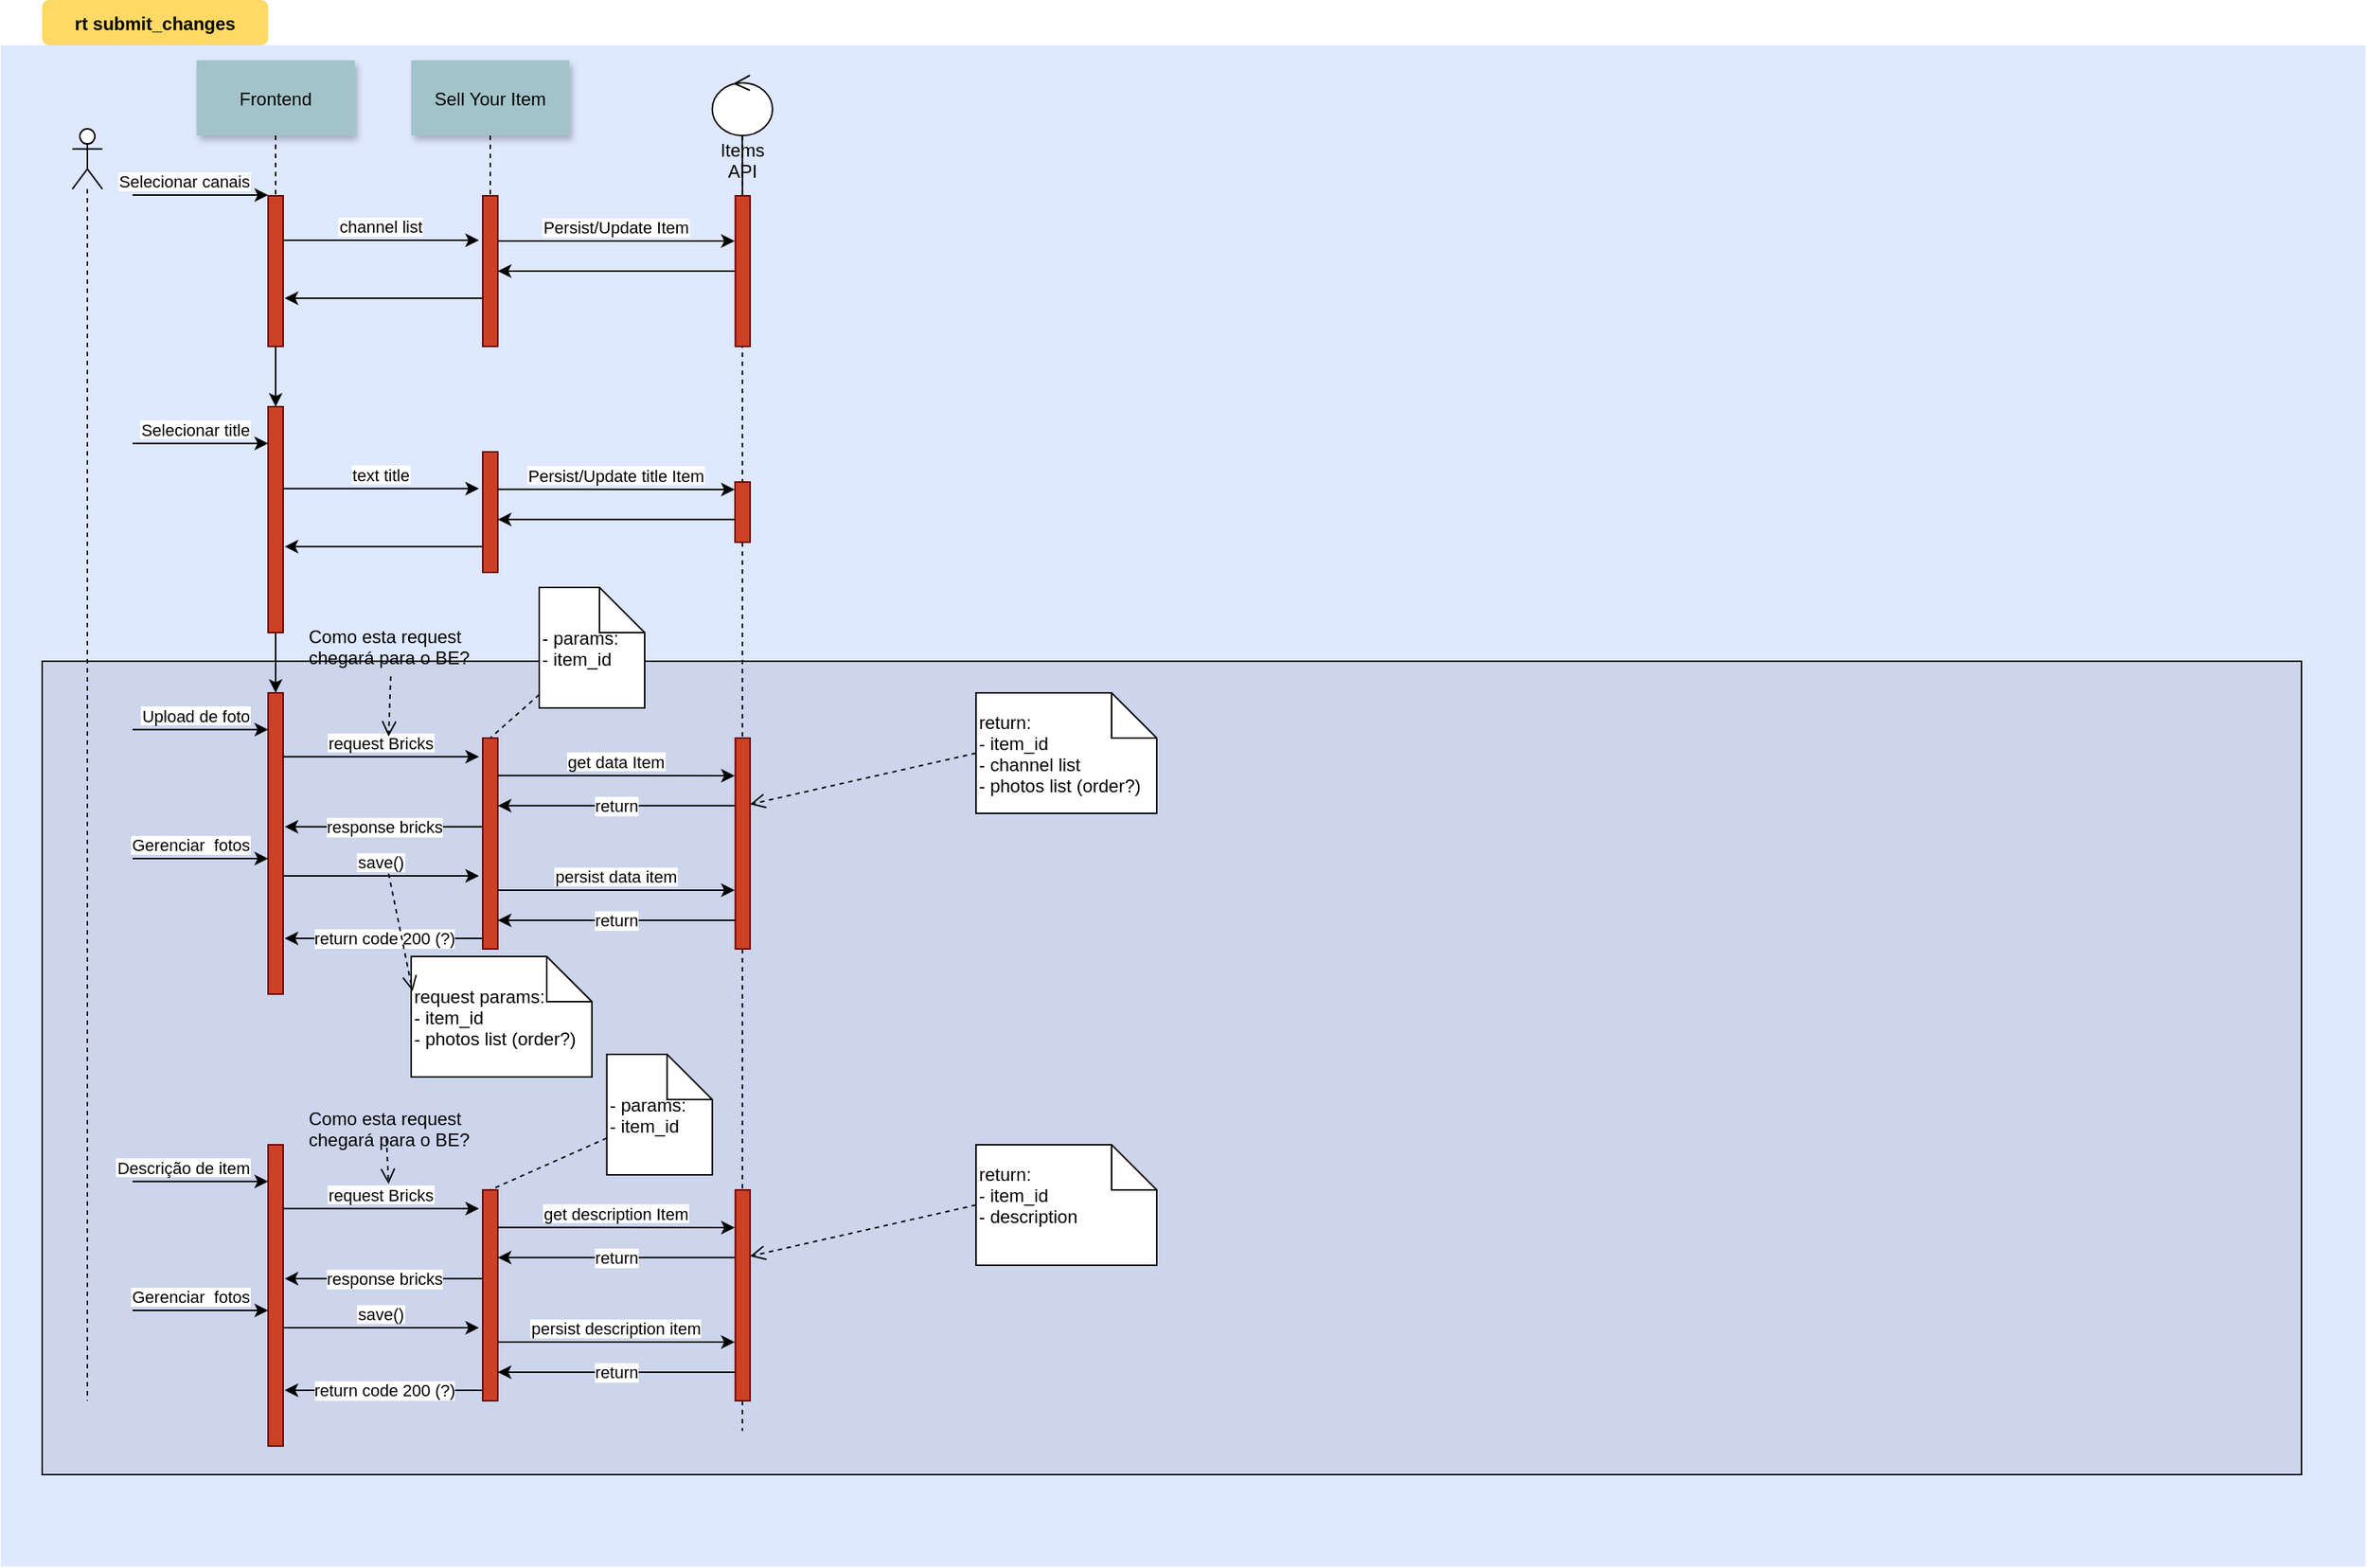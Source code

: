 <mxfile version="20.5.0" type="github">
  <diagram name="Page-1" id="9361dd3d-8414-5efd-6122-117bd74ce7a7">
    <mxGraphModel dx="2066" dy="731" grid="1" gridSize="10" guides="1" tooltips="1" connect="1" arrows="1" fold="1" page="0" pageScale="1.5" pageWidth="826" pageHeight="1169" background="none" math="0" shadow="0">
      <root>
        <mxCell id="0" />
        <mxCell id="1" parent="0" />
        <mxCell id="69" value="" style="fillColor=#DEE8FF;strokeColor=none" parent="1" vertex="1">
          <mxGeometry x="22.5" y="50" width="1570" height="1010" as="geometry" />
        </mxCell>
        <mxCell id="20" value="" style="fillColor=#CCD5EB" parent="1" vertex="1">
          <mxGeometry x="50" y="459" width="1500" height="540" as="geometry" />
        </mxCell>
        <mxCell id="QTGd4cIYFPN5efrZr3Zm-125" style="edgeStyle=orthogonalEdgeStyle;rounded=0;orthogonalLoop=1;jettySize=auto;html=1;" edge="1" parent="1" source="2" target="QTGd4cIYFPN5efrZr3Zm-100">
          <mxGeometry relative="1" as="geometry" />
        </mxCell>
        <mxCell id="2" value="" style="fillColor=#CC4125;strokeColor=#660000" parent="1" vertex="1">
          <mxGeometry x="200" y="150" width="10" height="100" as="geometry" />
        </mxCell>
        <mxCell id="3" value="Selecionar canais" style="edgeStyle=none;verticalLabelPosition=top;verticalAlign=bottom;labelPosition=left;align=right" parent="1" edge="1">
          <mxGeometry width="100" height="100" as="geometry">
            <mxPoint x="110" y="149.5" as="sourcePoint" />
            <mxPoint x="200" y="149.5" as="targetPoint" />
            <mxPoint x="35" as="offset" />
          </mxGeometry>
        </mxCell>
        <mxCell id="4" value="Frontend" style="shadow=1;fillColor=#A2C4C9;strokeColor=none" parent="1" vertex="1">
          <mxGeometry x="152.5" y="60" width="105" height="50" as="geometry" />
        </mxCell>
        <mxCell id="QTGd4cIYFPN5efrZr3Zm-106" style="edgeStyle=orthogonalEdgeStyle;rounded=0;orthogonalLoop=1;jettySize=auto;html=1;entryX=1.1;entryY=0.68;entryDx=0;entryDy=0;exitX=-0.05;exitY=0.68;exitDx=0;exitDy=0;exitPerimeter=0;entryPerimeter=0;" edge="1" parent="1" source="6" target="2">
          <mxGeometry relative="1" as="geometry" />
        </mxCell>
        <mxCell id="6" value="" style="fillColor=#CC4125;strokeColor=#660000" parent="1" vertex="1">
          <mxGeometry x="342.5" y="150" width="10" height="100" as="geometry" />
        </mxCell>
        <mxCell id="7" value="Sell Your Item" style="shadow=1;fillColor=#A2C4C9;strokeColor=none" parent="1" vertex="1">
          <mxGeometry x="295" y="60" width="105" height="50" as="geometry" />
        </mxCell>
        <mxCell id="8" value="" style="edgeStyle=none;endArrow=none;dashed=1" parent="1" source="7" target="6" edge="1">
          <mxGeometry x="272.335" y="165" width="100" height="100" as="geometry">
            <mxPoint x="347.259" y="110" as="sourcePoint" />
            <mxPoint x="347.576" y="165" as="targetPoint" />
          </mxGeometry>
        </mxCell>
        <mxCell id="9" value="channel list" style="edgeStyle=none;verticalLabelPosition=top;verticalAlign=bottom" parent="1" edge="1">
          <mxGeometry x="220" y="92" width="100" height="100" as="geometry">
            <mxPoint x="210" y="179.5" as="sourcePoint" />
            <mxPoint x="340" y="179.5" as="targetPoint" />
          </mxGeometry>
        </mxCell>
        <mxCell id="16" value="" style="edgeStyle=none;endArrow=none" parent="1" target="17" edge="1">
          <mxGeometry x="437.043" y="270" width="100" height="100" as="geometry">
            <mxPoint x="514.807" y="110" as="sourcePoint" />
            <mxPoint x="514.543" y="240.0" as="targetPoint" />
          </mxGeometry>
        </mxCell>
        <mxCell id="QTGd4cIYFPN5efrZr3Zm-90" style="edgeStyle=orthogonalEdgeStyle;rounded=0;orthogonalLoop=1;jettySize=auto;html=1;entryX=1;entryY=0.5;entryDx=0;entryDy=0;" edge="1" parent="1" source="17" target="6">
          <mxGeometry relative="1" as="geometry" />
        </mxCell>
        <mxCell id="19" value="Persist/Update Item" style="edgeStyle=elbowEdgeStyle;elbow=vertical;verticalLabelPosition=top;verticalAlign=bottom" parent="1" edge="1">
          <mxGeometry x="350" y="218" width="100" height="100" as="geometry">
            <mxPoint x="352.5" y="180" as="sourcePoint" />
            <mxPoint x="509.784" y="180" as="targetPoint" />
          </mxGeometry>
        </mxCell>
        <mxCell id="33" value="" style="edgeStyle=elbowEdgeStyle;elbow=horizontal;endArrow=none;dashed=1" parent="1" source="4" target="2" edge="1">
          <mxGeometry x="230.0" y="310" width="100" height="100" as="geometry">
            <mxPoint x="230.0" y="410" as="sourcePoint" />
            <mxPoint x="330" y="310" as="targetPoint" />
          </mxGeometry>
        </mxCell>
        <mxCell id="40" value="- params:&#xa;- item_id" style="shape=note;align=left" parent="1" vertex="1">
          <mxGeometry x="380" y="410" width="70.03" height="80" as="geometry" />
        </mxCell>
        <mxCell id="41" value="" style="edgeStyle=none;endArrow=none;dashed=1;entryX=0.5;entryY=0;entryDx=0;entryDy=0;" parent="1" source="40" target="QTGd4cIYFPN5efrZr3Zm-113" edge="1">
          <mxGeometry x="1030" y="180" width="100" height="100" as="geometry">
            <mxPoint x="1030" y="280" as="sourcePoint" />
            <mxPoint x="1130" y="180" as="targetPoint" />
          </mxGeometry>
        </mxCell>
        <mxCell id="71" value="rt submit_changes" style="rounded=1;fontStyle=1;fillColor=#FFD966;strokeColor=none" parent="1" vertex="1">
          <mxGeometry x="50" y="20" width="150" height="30" as="geometry" />
        </mxCell>
        <mxCell id="QTGd4cIYFPN5efrZr3Zm-89" value="" style="shape=umlLifeline;participant=umlActor;perimeter=lifelinePerimeter;whiteSpace=wrap;html=1;container=1;collapsible=0;recursiveResize=0;verticalAlign=top;spacingTop=36;outlineConnect=0;" vertex="1" parent="1">
          <mxGeometry x="70" y="105.56" width="20" height="844.44" as="geometry" />
        </mxCell>
        <mxCell id="QTGd4cIYFPN5efrZr3Zm-126" style="edgeStyle=orthogonalEdgeStyle;rounded=0;orthogonalLoop=1;jettySize=auto;html=1;entryX=0.5;entryY=0;entryDx=0;entryDy=0;" edge="1" parent="1" source="QTGd4cIYFPN5efrZr3Zm-100" target="QTGd4cIYFPN5efrZr3Zm-112">
          <mxGeometry relative="1" as="geometry" />
        </mxCell>
        <mxCell id="QTGd4cIYFPN5efrZr3Zm-100" value="" style="fillColor=#CC4125;strokeColor=#660000" vertex="1" parent="1">
          <mxGeometry x="200" y="290" width="10" height="150" as="geometry" />
        </mxCell>
        <mxCell id="QTGd4cIYFPN5efrZr3Zm-101" value="" style="fillColor=#CC4125;strokeColor=#660000" vertex="1" parent="1">
          <mxGeometry x="342.5" y="320" width="10" height="80" as="geometry" />
        </mxCell>
        <mxCell id="QTGd4cIYFPN5efrZr3Zm-107" value="Selecionar title" style="edgeStyle=none;verticalLabelPosition=top;verticalAlign=bottom;labelPosition=left;align=right" edge="1" parent="1">
          <mxGeometry y="164.89" width="100" height="100" as="geometry">
            <mxPoint x="110" y="314.39" as="sourcePoint" />
            <mxPoint x="200" y="314.39" as="targetPoint" />
            <mxPoint x="35" as="offset" />
          </mxGeometry>
        </mxCell>
        <mxCell id="QTGd4cIYFPN5efrZr3Zm-108" style="edgeStyle=orthogonalEdgeStyle;rounded=0;orthogonalLoop=1;jettySize=auto;html=1;entryX=1.1;entryY=0.68;entryDx=0;entryDy=0;exitX=-0.05;exitY=0.68;exitDx=0;exitDy=0;exitPerimeter=0;entryPerimeter=0;" edge="1" parent="1">
          <mxGeometry relative="1" as="geometry">
            <mxPoint x="342" y="382.89" as="sourcePoint" />
            <mxPoint x="211" y="382.89" as="targetPoint" />
          </mxGeometry>
        </mxCell>
        <mxCell id="QTGd4cIYFPN5efrZr3Zm-109" value="text title" style="edgeStyle=none;verticalLabelPosition=top;verticalAlign=bottom" edge="1" parent="1">
          <mxGeometry x="220" y="256.89" width="100" height="100" as="geometry">
            <mxPoint x="210" y="344.39" as="sourcePoint" />
            <mxPoint x="340" y="344.39" as="targetPoint" />
          </mxGeometry>
        </mxCell>
        <mxCell id="QTGd4cIYFPN5efrZr3Zm-110" style="edgeStyle=orthogonalEdgeStyle;rounded=0;orthogonalLoop=1;jettySize=auto;html=1;entryX=1;entryY=0.5;entryDx=0;entryDy=0;" edge="1" parent="1">
          <mxGeometry relative="1" as="geometry">
            <mxPoint x="510" y="364.89" as="sourcePoint" />
            <mxPoint x="352.5" y="364.89" as="targetPoint" />
          </mxGeometry>
        </mxCell>
        <mxCell id="QTGd4cIYFPN5efrZr3Zm-111" value="Persist/Update title Item" style="edgeStyle=elbowEdgeStyle;elbow=vertical;verticalLabelPosition=top;verticalAlign=bottom" edge="1" parent="1">
          <mxGeometry x="350" y="382.89" width="100" height="100" as="geometry">
            <mxPoint x="352.5" y="344.89" as="sourcePoint" />
            <mxPoint x="509.784" y="344.89" as="targetPoint" />
          </mxGeometry>
        </mxCell>
        <mxCell id="QTGd4cIYFPN5efrZr3Zm-112" value="" style="fillColor=#CC4125;strokeColor=#660000" vertex="1" parent="1">
          <mxGeometry x="200" y="480" width="10" height="200" as="geometry" />
        </mxCell>
        <mxCell id="QTGd4cIYFPN5efrZr3Zm-113" value="" style="fillColor=#CC4125;strokeColor=#660000" vertex="1" parent="1">
          <mxGeometry x="342.5" y="510" width="10" height="140" as="geometry" />
        </mxCell>
        <mxCell id="QTGd4cIYFPN5efrZr3Zm-115" value="Upload de foto" style="edgeStyle=none;verticalLabelPosition=top;verticalAlign=bottom;labelPosition=left;align=right" edge="1" parent="1">
          <mxGeometry y="354.89" width="100" height="100" as="geometry">
            <mxPoint x="110" y="504.39" as="sourcePoint" />
            <mxPoint x="200" y="504.39" as="targetPoint" />
            <mxPoint x="35" as="offset" />
          </mxGeometry>
        </mxCell>
        <mxCell id="QTGd4cIYFPN5efrZr3Zm-116" value="response bricks" style="edgeStyle=orthogonalEdgeStyle;rounded=0;orthogonalLoop=1;jettySize=auto;html=1;entryX=1.1;entryY=0.68;entryDx=0;entryDy=0;exitX=-0.05;exitY=0.68;exitDx=0;exitDy=0;exitPerimeter=0;entryPerimeter=0;" edge="1" parent="1">
          <mxGeometry relative="1" as="geometry">
            <mxPoint x="342" y="568.89" as="sourcePoint" />
            <mxPoint x="211" y="568.89" as="targetPoint" />
          </mxGeometry>
        </mxCell>
        <mxCell id="QTGd4cIYFPN5efrZr3Zm-117" value="request Bricks" style="edgeStyle=none;verticalLabelPosition=top;verticalAlign=bottom" edge="1" parent="1">
          <mxGeometry x="220" y="434.89" width="100" height="100" as="geometry">
            <mxPoint x="210" y="522.39" as="sourcePoint" />
            <mxPoint x="340" y="522.39" as="targetPoint" />
          </mxGeometry>
        </mxCell>
        <mxCell id="QTGd4cIYFPN5efrZr3Zm-118" value="return" style="edgeStyle=orthogonalEdgeStyle;rounded=0;orthogonalLoop=1;jettySize=auto;html=1;entryX=1;entryY=0.5;entryDx=0;entryDy=0;" edge="1" parent="1">
          <mxGeometry relative="1" as="geometry">
            <mxPoint x="510" y="554.89" as="sourcePoint" />
            <mxPoint x="352.5" y="554.89" as="targetPoint" />
          </mxGeometry>
        </mxCell>
        <mxCell id="QTGd4cIYFPN5efrZr3Zm-119" value="get data Item" style="edgeStyle=elbowEdgeStyle;elbow=vertical;verticalLabelPosition=top;verticalAlign=bottom" edge="1" parent="1">
          <mxGeometry x="350" y="572.89" width="100" height="100" as="geometry">
            <mxPoint x="352.5" y="534.89" as="sourcePoint" />
            <mxPoint x="509.784" y="534.89" as="targetPoint" />
          </mxGeometry>
        </mxCell>
        <mxCell id="QTGd4cIYFPN5efrZr3Zm-123" value="return:&#xa;- item_id&#xa;- channel list&#xa;- photos list (order?)" style="shape=note;align=left" vertex="1" parent="1">
          <mxGeometry x="670" y="480" width="120" height="80" as="geometry" />
        </mxCell>
        <mxCell id="QTGd4cIYFPN5efrZr3Zm-127" value="&lt;span style=&quot;&quot;&gt;Items API&lt;/span&gt;" style="shape=umlLifeline;participant=umlControl;perimeter=lifelinePerimeter;whiteSpace=wrap;html=1;container=1;collapsible=0;recursiveResize=0;verticalAlign=top;spacingTop=36;outlineConnect=0;" vertex="1" parent="1">
          <mxGeometry x="494.89" y="70" width="40" height="900" as="geometry" />
        </mxCell>
        <mxCell id="17" value="" style="fillColor=#CC4125;strokeColor=#660000" parent="QTGd4cIYFPN5efrZr3Zm-127" vertex="1">
          <mxGeometry x="15.33" y="80" width="9.78" height="100" as="geometry" />
        </mxCell>
        <mxCell id="QTGd4cIYFPN5efrZr3Zm-102" value="" style="fillColor=#CC4125;strokeColor=#660000" vertex="1" parent="QTGd4cIYFPN5efrZr3Zm-127">
          <mxGeometry x="15.11" y="270" width="10" height="40" as="geometry" />
        </mxCell>
        <mxCell id="QTGd4cIYFPN5efrZr3Zm-114" value="" style="fillColor=#CC4125;strokeColor=#660000" vertex="1" parent="QTGd4cIYFPN5efrZr3Zm-127">
          <mxGeometry x="15.33" y="440" width="9.78" height="140" as="geometry" />
        </mxCell>
        <mxCell id="QTGd4cIYFPN5efrZr3Zm-130" value="return code 200 (?)" style="edgeStyle=orthogonalEdgeStyle;rounded=0;orthogonalLoop=1;jettySize=auto;html=1;entryX=1.1;entryY=0.68;entryDx=0;entryDy=0;exitX=-0.05;exitY=0.68;exitDx=0;exitDy=0;exitPerimeter=0;entryPerimeter=0;" edge="1" parent="1">
          <mxGeometry relative="1" as="geometry">
            <mxPoint x="342" y="643.0" as="sourcePoint" />
            <mxPoint x="211" y="643.0" as="targetPoint" />
          </mxGeometry>
        </mxCell>
        <mxCell id="QTGd4cIYFPN5efrZr3Zm-131" value="save()" style="edgeStyle=none;verticalLabelPosition=top;verticalAlign=bottom" edge="1" parent="1">
          <mxGeometry x="220" y="514" width="100" height="100" as="geometry">
            <mxPoint x="210" y="601.5" as="sourcePoint" />
            <mxPoint x="340" y="601.5" as="targetPoint" />
          </mxGeometry>
        </mxCell>
        <mxCell id="QTGd4cIYFPN5efrZr3Zm-132" value="return" style="edgeStyle=orthogonalEdgeStyle;rounded=0;orthogonalLoop=1;jettySize=auto;html=1;entryX=1;entryY=0.5;entryDx=0;entryDy=0;" edge="1" parent="1">
          <mxGeometry relative="1" as="geometry">
            <mxPoint x="510" y="631.0" as="sourcePoint" />
            <mxPoint x="352.5" y="631.0" as="targetPoint" />
          </mxGeometry>
        </mxCell>
        <mxCell id="QTGd4cIYFPN5efrZr3Zm-133" value="persist data item" style="edgeStyle=elbowEdgeStyle;elbow=vertical;verticalLabelPosition=top;verticalAlign=bottom" edge="1" parent="1">
          <mxGeometry x="350" y="649" width="100" height="100" as="geometry">
            <mxPoint x="352.5" y="611.0" as="sourcePoint" />
            <mxPoint x="509.784" y="611.0" as="targetPoint" />
          </mxGeometry>
        </mxCell>
        <mxCell id="QTGd4cIYFPN5efrZr3Zm-134" value="Gerenciar  fotos" style="edgeStyle=none;verticalLabelPosition=top;verticalAlign=bottom;labelPosition=left;align=right" edge="1" parent="1">
          <mxGeometry y="440.5" width="100" height="100" as="geometry">
            <mxPoint x="110" y="590.0" as="sourcePoint" />
            <mxPoint x="200" y="590.0" as="targetPoint" />
            <mxPoint x="35" as="offset" />
          </mxGeometry>
        </mxCell>
        <mxCell id="QTGd4cIYFPN5efrZr3Zm-135" value="request params:&#xa;- item_id&#xa;- photos list (order?)" style="shape=note;align=left" vertex="1" parent="1">
          <mxGeometry x="295" y="655" width="120" height="80" as="geometry" />
        </mxCell>
        <mxCell id="QTGd4cIYFPN5efrZr3Zm-136" value="" style="html=1;verticalAlign=bottom;endArrow=open;dashed=1;endSize=8;rounded=0;entryX=0.008;entryY=0.288;entryDx=0;entryDy=0;entryPerimeter=0;" edge="1" parent="1" target="QTGd4cIYFPN5efrZr3Zm-135">
          <mxGeometry x="-0.167" y="-27" relative="1" as="geometry">
            <mxPoint x="280" y="600" as="sourcePoint" />
            <mxPoint x="790" y="490" as="targetPoint" />
            <mxPoint as="offset" />
          </mxGeometry>
        </mxCell>
        <mxCell id="QTGd4cIYFPN5efrZr3Zm-137" value="" style="html=1;verticalAlign=bottom;endArrow=open;dashed=1;endSize=8;rounded=0;exitX=0;exitY=0.5;exitDx=0;exitDy=0;exitPerimeter=0;" edge="1" parent="1" source="QTGd4cIYFPN5efrZr3Zm-123">
          <mxGeometry relative="1" as="geometry">
            <mxPoint x="650" y="514" as="sourcePoint" />
            <mxPoint x="520" y="554" as="targetPoint" />
          </mxGeometry>
        </mxCell>
        <mxCell id="QTGd4cIYFPN5efrZr3Zm-138" value="" style="edgeStyle=none;endArrow=none;dashed=1;entryX=0.5;entryY=0;entryDx=0;entryDy=0;" edge="1" parent="1" target="QTGd4cIYFPN5efrZr3Zm-140" source="QTGd4cIYFPN5efrZr3Zm-152">
          <mxGeometry x="1030" y="480" width="100" height="100" as="geometry">
            <mxPoint x="380" y="781.118" as="sourcePoint" />
            <mxPoint x="1130" y="480" as="targetPoint" />
          </mxGeometry>
        </mxCell>
        <mxCell id="QTGd4cIYFPN5efrZr3Zm-139" value="" style="fillColor=#CC4125;strokeColor=#660000" vertex="1" parent="1">
          <mxGeometry x="200" y="780" width="10" height="200" as="geometry" />
        </mxCell>
        <mxCell id="QTGd4cIYFPN5efrZr3Zm-140" value="" style="fillColor=#CC4125;strokeColor=#660000" vertex="1" parent="1">
          <mxGeometry x="342.5" y="810" width="10" height="140" as="geometry" />
        </mxCell>
        <mxCell id="QTGd4cIYFPN5efrZr3Zm-141" value="Descrição de item" style="edgeStyle=none;verticalLabelPosition=top;verticalAlign=bottom;labelPosition=left;align=right" edge="1" parent="1">
          <mxGeometry y="654.89" width="100" height="100" as="geometry">
            <mxPoint x="110" y="804.39" as="sourcePoint" />
            <mxPoint x="200" y="804.39" as="targetPoint" />
            <mxPoint x="35" as="offset" />
          </mxGeometry>
        </mxCell>
        <mxCell id="QTGd4cIYFPN5efrZr3Zm-142" value="response bricks" style="edgeStyle=orthogonalEdgeStyle;rounded=0;orthogonalLoop=1;jettySize=auto;html=1;entryX=1.1;entryY=0.68;entryDx=0;entryDy=0;exitX=-0.05;exitY=0.68;exitDx=0;exitDy=0;exitPerimeter=0;entryPerimeter=0;" edge="1" parent="1">
          <mxGeometry relative="1" as="geometry">
            <mxPoint x="342" y="868.89" as="sourcePoint" />
            <mxPoint x="211" y="868.89" as="targetPoint" />
          </mxGeometry>
        </mxCell>
        <mxCell id="QTGd4cIYFPN5efrZr3Zm-143" value="request Bricks" style="edgeStyle=none;verticalLabelPosition=top;verticalAlign=bottom" edge="1" parent="1">
          <mxGeometry x="220" y="734.89" width="100" height="100" as="geometry">
            <mxPoint x="210" y="822.39" as="sourcePoint" />
            <mxPoint x="340" y="822.39" as="targetPoint" />
          </mxGeometry>
        </mxCell>
        <mxCell id="QTGd4cIYFPN5efrZr3Zm-144" value="return" style="edgeStyle=orthogonalEdgeStyle;rounded=0;orthogonalLoop=1;jettySize=auto;html=1;entryX=1;entryY=0.5;entryDx=0;entryDy=0;" edge="1" parent="1">
          <mxGeometry relative="1" as="geometry">
            <mxPoint x="510" y="854.89" as="sourcePoint" />
            <mxPoint x="352.5" y="854.89" as="targetPoint" />
          </mxGeometry>
        </mxCell>
        <mxCell id="QTGd4cIYFPN5efrZr3Zm-145" value="get description Item" style="edgeStyle=elbowEdgeStyle;elbow=vertical;verticalLabelPosition=top;verticalAlign=bottom" edge="1" parent="1">
          <mxGeometry x="350" y="872.89" width="100" height="100" as="geometry">
            <mxPoint x="352.5" y="834.89" as="sourcePoint" />
            <mxPoint x="509.784" y="834.89" as="targetPoint" />
          </mxGeometry>
        </mxCell>
        <mxCell id="QTGd4cIYFPN5efrZr3Zm-146" value="" style="fillColor=#CC4125;strokeColor=#660000" vertex="1" parent="1">
          <mxGeometry x="510.22" y="810" width="9.78" height="140" as="geometry" />
        </mxCell>
        <mxCell id="QTGd4cIYFPN5efrZr3Zm-147" value="return code 200 (?)" style="edgeStyle=orthogonalEdgeStyle;rounded=0;orthogonalLoop=1;jettySize=auto;html=1;entryX=1.1;entryY=0.68;entryDx=0;entryDy=0;exitX=-0.05;exitY=0.68;exitDx=0;exitDy=0;exitPerimeter=0;entryPerimeter=0;" edge="1" parent="1">
          <mxGeometry relative="1" as="geometry">
            <mxPoint x="342" y="943" as="sourcePoint" />
            <mxPoint x="211" y="943" as="targetPoint" />
          </mxGeometry>
        </mxCell>
        <mxCell id="QTGd4cIYFPN5efrZr3Zm-148" value="save()" style="edgeStyle=none;verticalLabelPosition=top;verticalAlign=bottom" edge="1" parent="1">
          <mxGeometry x="220" y="814" width="100" height="100" as="geometry">
            <mxPoint x="210" y="901.5" as="sourcePoint" />
            <mxPoint x="340" y="901.5" as="targetPoint" />
          </mxGeometry>
        </mxCell>
        <mxCell id="QTGd4cIYFPN5efrZr3Zm-149" value="return" style="edgeStyle=orthogonalEdgeStyle;rounded=0;orthogonalLoop=1;jettySize=auto;html=1;entryX=1;entryY=0.5;entryDx=0;entryDy=0;" edge="1" parent="1">
          <mxGeometry relative="1" as="geometry">
            <mxPoint x="510" y="931" as="sourcePoint" />
            <mxPoint x="352.5" y="931" as="targetPoint" />
          </mxGeometry>
        </mxCell>
        <mxCell id="QTGd4cIYFPN5efrZr3Zm-150" value="persist description item" style="edgeStyle=elbowEdgeStyle;elbow=vertical;verticalLabelPosition=top;verticalAlign=bottom" edge="1" parent="1">
          <mxGeometry x="350" y="949" width="100" height="100" as="geometry">
            <mxPoint x="352.5" y="911" as="sourcePoint" />
            <mxPoint x="509.784" y="911" as="targetPoint" />
          </mxGeometry>
        </mxCell>
        <mxCell id="QTGd4cIYFPN5efrZr3Zm-151" value="Gerenciar  fotos" style="edgeStyle=none;verticalLabelPosition=top;verticalAlign=bottom;labelPosition=left;align=right" edge="1" parent="1">
          <mxGeometry y="740.5" width="100" height="100" as="geometry">
            <mxPoint x="110" y="890" as="sourcePoint" />
            <mxPoint x="200" y="890" as="targetPoint" />
            <mxPoint x="35" as="offset" />
          </mxGeometry>
        </mxCell>
        <mxCell id="QTGd4cIYFPN5efrZr3Zm-152" value="- params:&#xa;- item_id" style="shape=note;align=left" vertex="1" parent="1">
          <mxGeometry x="424.86" y="720" width="70.03" height="80" as="geometry" />
        </mxCell>
        <mxCell id="QTGd4cIYFPN5efrZr3Zm-153" value="return:&#xa;- item_id&#xa;- description&#xa;" style="shape=note;align=left" vertex="1" parent="1">
          <mxGeometry x="670" y="780" width="120" height="80" as="geometry" />
        </mxCell>
        <mxCell id="QTGd4cIYFPN5efrZr3Zm-154" value="" style="html=1;verticalAlign=bottom;endArrow=open;dashed=1;endSize=8;rounded=0;exitX=0;exitY=0.5;exitDx=0;exitDy=0;exitPerimeter=0;" edge="1" parent="1" source="QTGd4cIYFPN5efrZr3Zm-153">
          <mxGeometry relative="1" as="geometry">
            <mxPoint x="650" y="814" as="sourcePoint" />
            <mxPoint x="520" y="854" as="targetPoint" />
          </mxGeometry>
        </mxCell>
        <mxCell id="QTGd4cIYFPN5efrZr3Zm-157" value="" style="html=1;verticalAlign=bottom;endArrow=open;dashed=1;endSize=8;rounded=0;exitX=0.857;exitY=1;exitDx=0;exitDy=0;exitPerimeter=0;" edge="1" parent="1">
          <mxGeometry relative="1" as="geometry">
            <mxPoint x="278.56" y="776" as="sourcePoint" />
            <mxPoint x="280" y="806" as="targetPoint" />
          </mxGeometry>
        </mxCell>
        <mxCell id="QTGd4cIYFPN5efrZr3Zm-158" value="Como esta request&#xa;chegará para o BE?" style="text;strokeColor=none;fillColor=none;spacing=4;spacingTop=7;overflow=hidden;rounded=0;strokeWidth=1;whiteSpace=wrap;" vertex="1" parent="1">
          <mxGeometry x="222.5" y="740" width="120" height="60" as="geometry" />
        </mxCell>
        <mxCell id="QTGd4cIYFPN5efrZr3Zm-159" value="Como esta request&#xa;chegará para o BE?" style="text;strokeColor=none;fillColor=none;spacing=4;spacingTop=7;overflow=hidden;rounded=0;strokeWidth=1;whiteSpace=wrap;" vertex="1" parent="1">
          <mxGeometry x="222.5" y="420" width="120" height="60" as="geometry" />
        </mxCell>
        <mxCell id="QTGd4cIYFPN5efrZr3Zm-162" value="" style="html=1;verticalAlign=bottom;endArrow=open;dashed=1;endSize=8;rounded=0;" edge="1" parent="1">
          <mxGeometry relative="1" as="geometry">
            <mxPoint x="281.429" y="469" as="sourcePoint" />
            <mxPoint x="280" y="509" as="targetPoint" />
          </mxGeometry>
        </mxCell>
      </root>
    </mxGraphModel>
  </diagram>
</mxfile>
